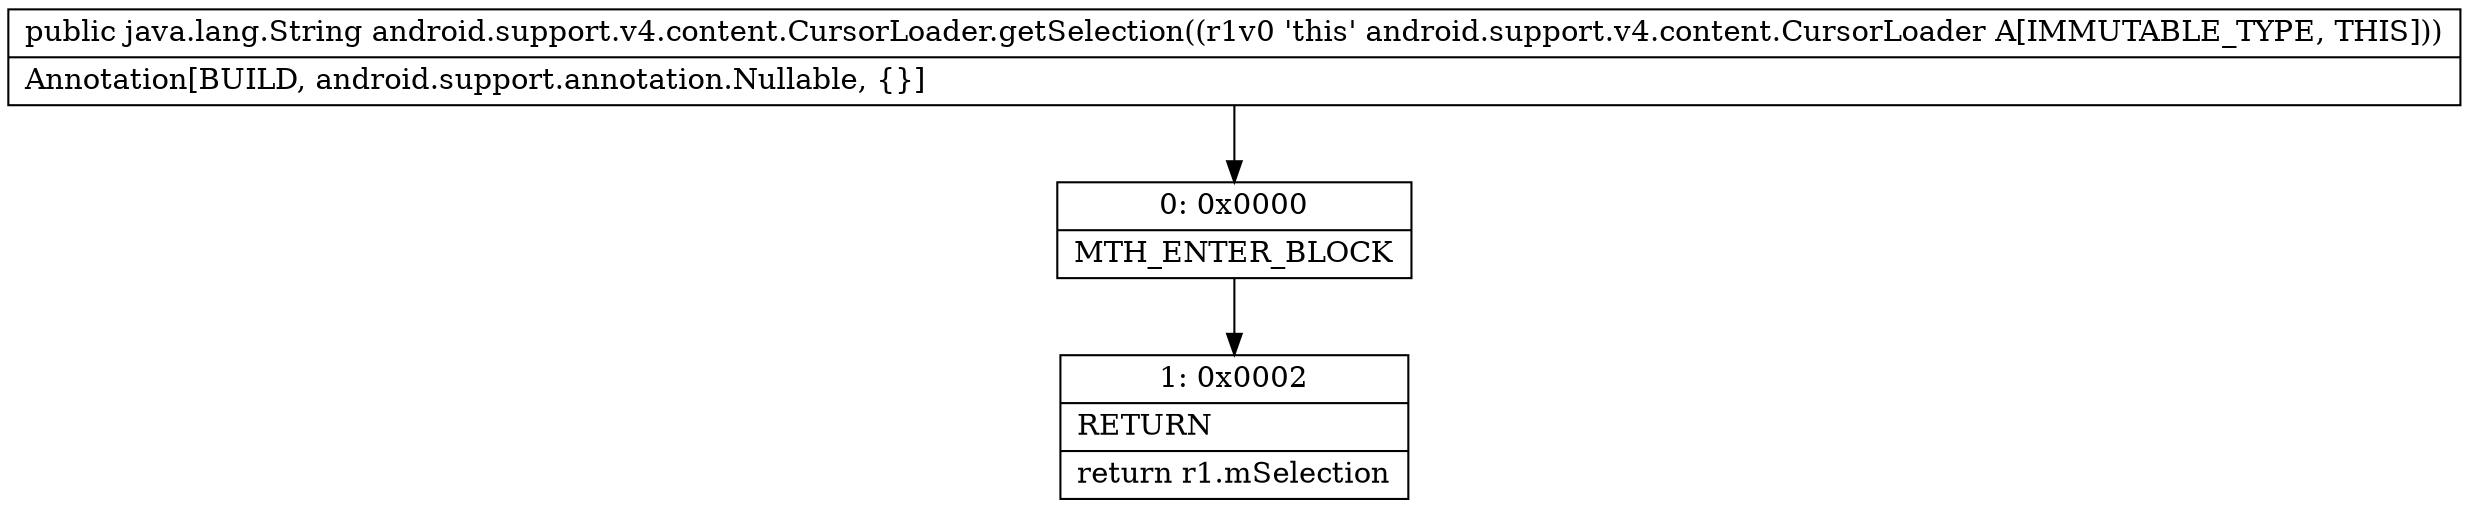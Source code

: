 digraph "CFG forandroid.support.v4.content.CursorLoader.getSelection()Ljava\/lang\/String;" {
Node_0 [shape=record,label="{0\:\ 0x0000|MTH_ENTER_BLOCK\l}"];
Node_1 [shape=record,label="{1\:\ 0x0002|RETURN\l|return r1.mSelection\l}"];
MethodNode[shape=record,label="{public java.lang.String android.support.v4.content.CursorLoader.getSelection((r1v0 'this' android.support.v4.content.CursorLoader A[IMMUTABLE_TYPE, THIS]))  | Annotation[BUILD, android.support.annotation.Nullable, \{\}]\l}"];
MethodNode -> Node_0;
Node_0 -> Node_1;
}

